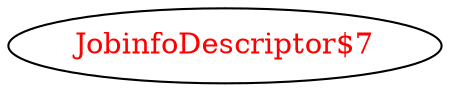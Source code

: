 digraph dependencyGraph {
 concentrate=true;
 ranksep="2.0";
 rankdir="LR"; 
 splines="ortho";
"JobinfoDescriptor$7" [fontcolor="red"];
}